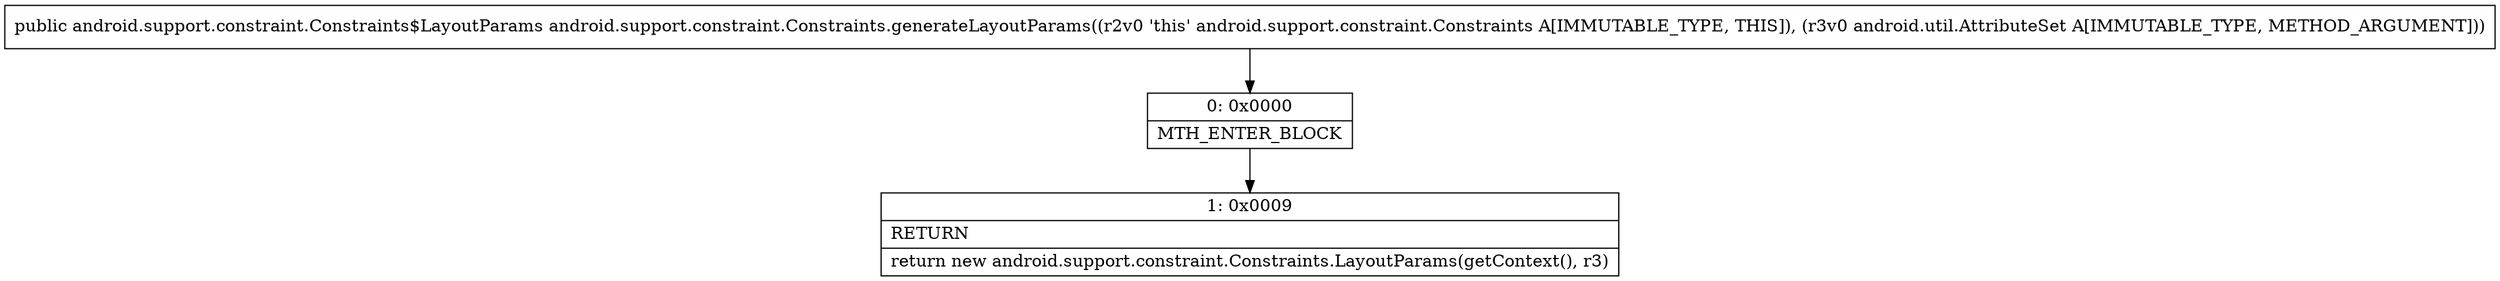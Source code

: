 digraph "CFG forandroid.support.constraint.Constraints.generateLayoutParams(Landroid\/util\/AttributeSet;)Landroid\/support\/constraint\/Constraints$LayoutParams;" {
Node_0 [shape=record,label="{0\:\ 0x0000|MTH_ENTER_BLOCK\l}"];
Node_1 [shape=record,label="{1\:\ 0x0009|RETURN\l|return new android.support.constraint.Constraints.LayoutParams(getContext(), r3)\l}"];
MethodNode[shape=record,label="{public android.support.constraint.Constraints$LayoutParams android.support.constraint.Constraints.generateLayoutParams((r2v0 'this' android.support.constraint.Constraints A[IMMUTABLE_TYPE, THIS]), (r3v0 android.util.AttributeSet A[IMMUTABLE_TYPE, METHOD_ARGUMENT])) }"];
MethodNode -> Node_0;
Node_0 -> Node_1;
}

